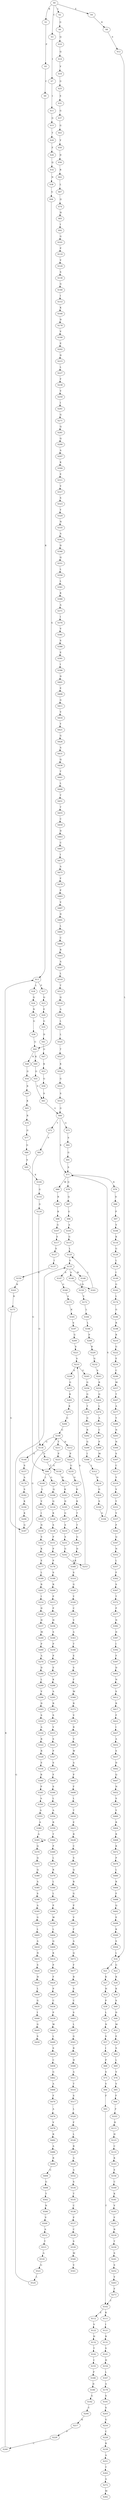 strict digraph  {
	S0 -> S1 [ label = K ];
	S0 -> S2 [ label = L ];
	S0 -> S3 [ label = C ];
	S0 -> S4 [ label = E ];
	S1 -> S5 [ label = P ];
	S2 -> S6 [ label = G ];
	S3 -> S7 [ label = I ];
	S4 -> S8 [ label = K ];
	S5 -> S9 [ label = C ];
	S6 -> S10 [ label = Q ];
	S7 -> S11 [ label = I ];
	S8 -> S12 [ label = S ];
	S9 -> S13 [ label = R ];
	S10 -> S14 [ label = Q ];
	S11 -> S15 [ label = G ];
	S12 -> S16 [ label = L ];
	S13 -> S17 [ label = P ];
	S13 -> S18 [ label = L ];
	S14 -> S19 [ label = V ];
	S15 -> S20 [ label = T ];
	S16 -> S21 [ label = L ];
	S16 -> S22 [ label = G ];
	S17 -> S23 [ label = Q ];
	S18 -> S24 [ label = Q ];
	S19 -> S25 [ label = G ];
	S20 -> S26 [ label = F ];
	S21 -> S27 [ label = K ];
	S22 -> S28 [ label = K ];
	S23 -> S29 [ label = E ];
	S24 -> S30 [ label = N ];
	S25 -> S31 [ label = E ];
	S26 -> S32 [ label = Q ];
	S27 -> S33 [ label = H ];
	S28 -> S34 [ label = K ];
	S29 -> S35 [ label = G ];
	S30 -> S36 [ label = G ];
	S31 -> S37 [ label = G ];
	S32 -> S38 [ label = N ];
	S33 -> S39 [ label = P ];
	S34 -> S40 [ label = S ];
	S35 -> S41 [ label = D ];
	S36 -> S42 [ label = G ];
	S37 -> S43 [ label = G ];
	S38 -> S44 [ label = G ];
	S39 -> S45 [ label = L ];
	S40 -> S46 [ label = D ];
	S41 -> S47 [ label = G ];
	S42 -> S48 [ label = N ];
	S42 -> S49 [ label = K ];
	S43 -> S50 [ label = V ];
	S44 -> S42 [ label = G ];
	S45 -> S51 [ label = N ];
	S46 -> S52 [ label = M ];
	S47 -> S53 [ label = K ];
	S48 -> S54 [ label = G ];
	S49 -> S55 [ label = G ];
	S50 -> S56 [ label = D ];
	S51 -> S57 [ label = S ];
	S52 -> S58 [ label = E ];
	S53 -> S59 [ label = G ];
	S54 -> S60 [ label = R ];
	S55 -> S61 [ label = S ];
	S56 -> S62 [ label = R ];
	S57 -> S63 [ label = I ];
	S58 -> S64 [ label = S ];
	S59 -> S61 [ label = S ];
	S60 -> S65 [ label = K ];
	S61 -> S66 [ label = G ];
	S62 -> S67 [ label = L ];
	S63 -> S68 [ label = P ];
	S64 -> S69 [ label = L ];
	S65 -> S70 [ label = R ];
	S66 -> S71 [ label = S ];
	S66 -> S72 [ label = T ];
	S66 -> S73 [ label = G ];
	S67 -> S74 [ label = Q ];
	S68 -> S75 [ label = S ];
	S69 -> S76 [ label = V ];
	S70 -> S77 [ label = G ];
	S71 -> S78 [ label = G ];
	S71 -> S79 [ label = K ];
	S71 -> S80 [ label = M ];
	S72 -> S81 [ label = P ];
	S73 -> S82 [ label = S ];
	S74 -> S83 [ label = H ];
	S75 -> S84 [ label = V ];
	S76 -> S85 [ label = V ];
	S77 -> S86 [ label = G ];
	S78 -> S87 [ label = Q ];
	S79 -> S88 [ label = D ];
	S80 -> S89 [ label = R ];
	S81 -> S90 [ label = G ];
	S82 -> S91 [ label = G ];
	S83 -> S92 [ label = I ];
	S84 -> S93 [ label = F ];
	S85 -> S94 [ label = F ];
	S86 -> S95 [ label = S ];
	S87 -> S96 [ label = G ];
	S88 -> S97 [ label = P ];
	S89 -> S98 [ label = K ];
	S90 -> S99 [ label = G ];
	S90 -> S100 [ label = L ];
	S91 -> S71 [ label = S ];
	S92 -> S101 [ label = G ];
	S93 -> S102 [ label = T ];
	S94 -> S103 [ label = F ];
	S95 -> S104 [ label = K ];
	S96 -> S105 [ label = A ];
	S97 -> S106 [ label = V ];
	S98 -> S107 [ label = G ];
	S99 -> S108 [ label = Q ];
	S100 -> S109 [ label = L ];
	S101 -> S110 [ label = P ];
	S102 -> S111 [ label = K ];
	S102 -> S112 [ label = E ];
	S103 -> S113 [ label = H ];
	S104 -> S114 [ label = G ];
	S105 -> S115 [ label = G ];
	S106 -> S116 [ label = K ];
	S107 -> S117 [ label = E ];
	S108 -> S118 [ label = Q ];
	S109 -> S119 [ label = V ];
	S110 -> S120 [ label = V ];
	S111 -> S121 [ label = I ];
	S112 -> S122 [ label = V ];
	S113 -> S123 [ label = H ];
	S114 -> S124 [ label = G ];
	S115 -> S125 [ label = L ];
	S116 -> S126 [ label = G ];
	S117 -> S127 [ label = S ];
	S118 -> S128 [ label = K ];
	S119 -> S129 [ label = I ];
	S120 -> S130 [ label = S ];
	S121 -> S131 [ label = R ];
	S122 -> S132 [ label = H ];
	S123 -> S133 [ label = C ];
	S124 -> S134 [ label = G ];
	S125 -> S135 [ label = G ];
	S126 -> S136 [ label = L ];
	S127 -> S137 [ label = I ];
	S128 -> S138 [ label = S ];
	S129 -> S139 [ label = N ];
	S130 -> S140 [ label = G ];
	S131 -> S141 [ label = S ];
	S132 -> S142 [ label = T ];
	S133 -> S143 [ label = K ];
	S134 -> S144 [ label = E ];
	S134 -> S145 [ label = V ];
	S135 -> S146 [ label = W ];
	S135 -> S147 [ label = S ];
	S135 -> S148 [ label = A ];
	S136 -> S149 [ label = I ];
	S137 -> S150 [ label = S ];
	S138 -> S151 [ label = P ];
	S139 -> S152 [ label = S ];
	S140 -> S153 [ label = I ];
	S141 -> S154 [ label = H ];
	S142 -> S155 [ label = C ];
	S143 -> S156 [ label = E ];
	S144 -> S157 [ label = S ];
	S145 -> S158 [ label = T ];
	S146 -> S159 [ label = A ];
	S147 -> S160 [ label = G ];
	S148 -> S161 [ label = G ];
	S149 -> S162 [ label = G ];
	S150 -> S163 [ label = K ];
	S151 -> S164 [ label = P ];
	S152 -> S165 [ label = K ];
	S153 -> S166 [ label = K ];
	S154 -> S167 [ label = L ];
	S155 -> S168 [ label = P ];
	S156 -> S169 [ label = C ];
	S157 -> S170 [ label = A ];
	S158 -> S171 [ label = N ];
	S159 -> S172 [ label = Y ];
	S160 -> S173 [ label = A ];
	S161 -> S125 [ label = L ];
	S162 -> S174 [ label = L ];
	S163 -> S175 [ label = K ];
	S164 -> S176 [ label = P ];
	S165 -> S177 [ label = E ];
	S166 -> S178 [ label = D ];
	S167 -> S179 [ label = A ];
	S168 -> S180 [ label = D ];
	S169 -> S181 [ label = K ];
	S170 -> S182 [ label = S ];
	S171 -> S183 [ label = K ];
	S172 -> S184 [ label = L ];
	S173 -> S185 [ label = K ];
	S174 -> S186 [ label = G ];
	S175 -> S187 [ label = G ];
	S176 -> S188 [ label = S ];
	S177 -> S189 [ label = L ];
	S178 -> S190 [ label = V ];
	S179 -> S191 [ label = S ];
	S180 -> S192 [ label = G ];
	S181 -> S193 [ label = V ];
	S182 -> S194 [ label = K ];
	S183 -> S195 [ label = D ];
	S184 -> S196 [ label = L ];
	S185 -> S197 [ label = S ];
	S186 -> S198 [ label = R ];
	S187 -> S199 [ label = G ];
	S188 -> S200 [ label = R ];
	S189 -> S201 [ label = R ];
	S190 -> S202 [ label = E ];
	S191 -> S203 [ label = S ];
	S192 -> S204 [ label = C ];
	S193 -> S205 [ label = F ];
	S194 -> S206 [ label = K ];
	S195 -> S207 [ label = G ];
	S196 -> S208 [ label = P ];
	S197 -> S209 [ label = G ];
	S198 -> S210 [ label = R ];
	S199 -> S211 [ label = T ];
	S199 -> S134 [ label = G ];
	S199 -> S212 [ label = D ];
	S200 -> S213 [ label = P ];
	S201 -> S214 [ label = I ];
	S202 -> S215 [ label = D ];
	S203 -> S216 [ label = G ];
	S204 -> S217 [ label = K ];
	S205 -> S218 [ label = R ];
	S206 -> S187 [ label = G ];
	S207 -> S219 [ label = S ];
	S208 -> S220 [ label = R ];
	S209 -> S221 [ label = S ];
	S210 -> S222 [ label = G ];
	S211 -> S223 [ label = P ];
	S212 -> S224 [ label = P ];
	S213 -> S225 [ label = P ];
	S214 -> S226 [ label = D ];
	S215 -> S227 [ label = L ];
	S216 -> S228 [ label = C ];
	S217 -> S229 [ label = P ];
	S218 -> S230 [ label = T ];
	S219 -> S231 [ label = S ];
	S220 -> S232 [ label = G ];
	S221 -> S233 [ label = A ];
	S222 -> S234 [ label = E ];
	S223 -> S90 [ label = G ];
	S224 -> S235 [ label = G ];
	S225 -> S236 [ label = H ];
	S226 -> S237 [ label = H ];
	S227 -> S238 [ label = F ];
	S228 -> S239 [ label = R ];
	S229 -> S240 [ label = C ];
	S230 -> S241 [ label = S ];
	S231 -> S242 [ label = G ];
	S232 -> S243 [ label = S ];
	S233 -> S244 [ label = S ];
	S233 -> S245 [ label = G ];
	S234 -> S246 [ label = C ];
	S235 -> S247 [ label = G ];
	S236 -> S248 [ label = S ];
	S237 -> S249 [ label = M ];
	S238 -> S250 [ label = V ];
	S239 -> S251 [ label = A ];
	S240 -> S13 [ label = R ];
	S241 -> S252 [ label = S ];
	S242 -> S253 [ label = S ];
	S243 -> S254 [ label = R ];
	S244 -> S255 [ label = G ];
	S245 -> S256 [ label = G ];
	S246 -> S257 [ label = M ];
	S247 -> S258 [ label = D ];
	S248 -> S259 [ label = P ];
	S249 -> S260 [ label = P ];
	S250 -> S261 [ label = I ];
	S251 -> S262 [ label = T ];
	S252 -> S263 [ label = V ];
	S253 -> S233 [ label = A ];
	S254 -> S264 [ label = Q ];
	S255 -> S265 [ label = K ];
	S256 -> S266 [ label = G ];
	S257 -> S267 [ label = T ];
	S258 -> S268 [ label = K ];
	S259 -> S269 [ label = P ];
	S260 -> S270 [ label = A ];
	S261 -> S271 [ label = G ];
	S262 -> S272 [ label = A ];
	S263 -> S273 [ label = F ];
	S264 -> S274 [ label = L ];
	S265 -> S275 [ label = K ];
	S266 -> S276 [ label = T ];
	S267 -> S277 [ label = A ];
	S268 -> S278 [ label = T ];
	S269 -> S279 [ label = E ];
	S270 -> S280 [ label = D ];
	S271 -> S281 [ label = Q ];
	S272 -> S282 [ label = M ];
	S273 -> S102 [ label = T ];
	S274 -> S283 [ label = A ];
	S275 -> S284 [ label = G ];
	S276 -> S285 [ label = G ];
	S277 -> S286 [ label = Y ];
	S278 -> S287 [ label = T ];
	S279 -> S288 [ label = K ];
	S280 -> S289 [ label = L ];
	S281 -> S290 [ label = Q ];
	S283 -> S291 [ label = C ];
	S284 -> S199 [ label = G ];
	S285 -> S292 [ label = R ];
	S286 -> S293 [ label = N ];
	S287 -> S294 [ label = G ];
	S288 -> S295 [ label = A ];
	S289 -> S296 [ label = V ];
	S290 -> S297 [ label = A ];
	S291 -> S298 [ label = P ];
	S292 -> S299 [ label = G ];
	S293 -> S300 [ label = N ];
	S294 -> S301 [ label = D ];
	S295 -> S302 [ label = R ];
	S296 -> S303 [ label = D ];
	S297 -> S304 [ label = K ];
	S298 -> S305 [ label = M ];
	S299 -> S306 [ label = I ];
	S300 -> S307 [ label = S ];
	S301 -> S308 [ label = K ];
	S302 -> S309 [ label = S ];
	S303 -> S310 [ label = S ];
	S304 -> S311 [ label = E ];
	S306 -> S312 [ label = L ];
	S307 -> S313 [ label = C ];
	S308 -> S314 [ label = S ];
	S309 -> S315 [ label = V ];
	S310 -> S316 [ label = A ];
	S311 -> S317 [ label = V ];
	S312 -> S318 [ label = N ];
	S313 -> S319 [ label = Y ];
	S314 -> S320 [ label = G ];
	S315 -> S321 [ label = S ];
	S316 -> S322 [ label = R ];
	S317 -> S323 [ label = S ];
	S318 -> S324 [ label = G ];
	S319 -> S325 [ label = V ];
	S320 -> S326 [ label = Y ];
	S321 -> S327 [ label = P ];
	S322 -> S328 [ label = R ];
	S323 -> S329 [ label = Y ];
	S324 -> S330 [ label = S ];
	S325 -> S331 [ label = Y ];
	S326 -> S332 [ label = C ];
	S327 -> S333 [ label = S ];
	S328 -> S334 [ label = E ];
	S329 -> S335 [ label = N ];
	S330 -> S336 [ label = G ];
	S331 -> S337 [ label = V ];
	S332 -> S338 [ label = V ];
	S333 -> S339 [ label = F ];
	S334 -> S340 [ label = R ];
	S335 -> S341 [ label = A ];
	S336 -> S71 [ label = S ];
	S337 -> S342 [ label = P ];
	S338 -> S343 [ label = A ];
	S339 -> S344 [ label = S ];
	S340 -> S345 [ label = P ];
	S341 -> S346 [ label = D ];
	S342 -> S347 [ label = Q ];
	S343 -> S348 [ label = T ];
	S344 -> S349 [ label = L ];
	S345 -> S350 [ label = A ];
	S346 -> S351 [ label = Q ];
	S347 -> S352 [ label = N ];
	S348 -> S353 [ label = E ];
	S349 -> S354 [ label = A ];
	S350 -> S355 [ label = A ];
	S351 -> S356 [ label = L ];
	S352 -> S357 [ label = L ];
	S353 -> S358 [ label = S ];
	S354 -> S359 [ label = R ];
	S355 -> S360 [ label = A ];
	S356 -> S361 [ label = L ];
	S357 -> S362 [ label = F ];
	S358 -> S363 [ label = F ];
	S359 -> S364 [ label = T ];
	S360 -> S365 [ label = A ];
	S361 -> S366 [ label = K ];
	S362 -> S367 [ label = S ];
	S363 -> S368 [ label = M ];
	S364 -> S369 [ label = P ];
	S365 -> S370 [ label = Q ];
	S365 -> S365 [ label = A ];
	S366 -> S371 [ label = A ];
	S367 -> S372 [ label = T ];
	S368 -> S373 [ label = R ];
	S369 -> S374 [ label = L ];
	S370 -> S375 [ label = Q ];
	S371 -> S376 [ label = I ];
	S372 -> S377 [ label = P ];
	S373 -> S378 [ label = V ];
	S374 -> S379 [ label = R ];
	S375 -> S380 [ label = Q ];
	S376 -> S381 [ label = V ];
	S377 -> S382 [ label = N ];
	S378 -> S383 [ label = R ];
	S379 -> S384 [ label = L ];
	S380 -> S385 [ label = A ];
	S381 -> S386 [ label = S ];
	S382 -> S387 [ label = D ];
	S383 -> S388 [ label = V ];
	S384 -> S389 [ label = L ];
	S385 -> S390 [ label = S ];
	S386 -> S391 [ label = E ];
	S387 -> S392 [ label = I ];
	S388 -> S393 [ label = W ];
	S389 -> S394 [ label = P ];
	S390 -> S395 [ label = A ];
	S391 -> S396 [ label = I ];
	S392 -> S397 [ label = F ];
	S393 -> S398 [ label = A ];
	S394 -> S399 [ label = W ];
	S395 -> S400 [ label = G ];
	S396 -> S401 [ label = D ];
	S397 -> S402 [ label = D ];
	S398 -> S403 [ label = P ];
	S399 -> S404 [ label = L ];
	S400 -> S405 [ label = L ];
	S401 -> S406 [ label = E ];
	S402 -> S407 [ label = N ];
	S403 -> S408 [ label = F ];
	S404 -> S409 [ label = Q ];
	S405 -> S410 [ label = A ];
	S406 -> S411 [ label = G ];
	S407 -> S412 [ label = S ];
	S408 -> S413 [ label = L ];
	S409 -> S414 [ label = K ];
	S410 -> S415 [ label = N ];
	S411 -> S416 [ label = V ];
	S412 -> S417 [ label = R ];
	S413 -> S418 [ label = T ];
	S414 -> S419 [ label = P ];
	S415 -> S420 [ label = S ];
	S416 -> S421 [ label = Y ];
	S417 -> S422 [ label = F ];
	S418 -> S423 [ label = E ];
	S419 -> S424 [ label = F ];
	S420 -> S425 [ label = H ];
	S421 -> S426 [ label = G ];
	S422 -> S427 [ label = I ];
	S423 -> S428 [ label = R ];
	S424 -> S429 [ label = P ];
	S425 -> S430 [ label = L ];
	S426 -> S431 [ label = A ];
	S427 -> S432 [ label = A ];
	S428 -> S433 [ label = C ];
	S429 -> S434 [ label = C ];
	S430 -> S435 [ label = G ];
	S431 -> S436 [ label = Q ];
	S432 -> S437 [ label = S ];
	S433 -> S438 [ label = S ];
	S434 -> S439 [ label = P ];
	S435 -> S440 [ label = I ];
	S436 -> S441 [ label = T ];
	S437 -> S442 [ label = D ];
	S438 -> S443 [ label = Q ];
	S439 -> S444 [ label = W ];
	S440 -> S445 [ label = G ];
	S441 -> S446 [ label = L ];
	S442 -> S447 [ label = Q ];
	S443 -> S448 [ label = R ];
	S444 -> S449 [ label = L ];
	S445 -> S450 [ label = S ];
	S446 -> S451 [ label = T ];
	S447 -> S452 [ label = N ];
	S448 -> S453 [ label = G ];
	S449 -> S454 [ label = S ];
	S451 -> S455 [ label = T ];
	S452 -> S456 [ label = S ];
	S453 -> S457 [ label = P ];
	S454 -> S458 [ label = C ];
	S455 -> S459 [ label = C ];
	S456 -> S460 [ label = Y ];
	S457 -> S461 [ label = V ];
	S458 -> S462 [ label = G ];
	S459 -> S463 [ label = D ];
	S460 -> S464 [ label = R ];
	S461 -> S465 [ label = F ];
	S462 -> S466 [ label = A ];
	S463 -> S467 [ label = C ];
	S464 -> S468 [ label = R ];
	S465 -> S469 [ label = A ];
	S466 -> S470 [ label = F ];
	S467 -> S471 [ label = I ];
	S468 -> S472 [ label = K ];
	S469 -> S473 [ label = Q ];
	S470 -> S474 [ label = A ];
	S471 -> S475 [ label = A ];
	S472 -> S476 [ label = P ];
	S473 -> S477 [ label = F ];
	S474 -> S478 [ label = V ];
	S475 -> S479 [ label = F ];
	S476 -> S480 [ label = L ];
	S477 -> S481 [ label = R ];
	S478 -> S482 [ label = R ];
	S479 -> S483 [ label = P ];
	S480 -> S484 [ label = R ];
	S481 -> S485 [ label = S ];
	S482 -> S486 [ label = A ];
	S483 -> S487 [ label = V ];
	S484 -> S488 [ label = F ];
	S485 -> S489 [ label = C ];
	S486 -> S490 [ label = R ];
	S487 -> S491 [ label = D ];
	S488 -> S492 [ label = Q ];
	S489 -> S493 [ label = S ];
	S490 -> S494 [ label = G ];
	S491 -> S495 [ label = L ];
	S492 -> S496 [ label = E ];
	S493 -> S497 [ label = L ];
	S494 -> S498 [ label = G ];
	S495 -> S499 [ label = C ];
	S496 -> S500 [ label = K ];
	S497 -> S501 [ label = G ];
	S498 -> S502 [ label = T ];
	S499 -> S503 [ label = R ];
	S500 -> S504 [ label = S ];
	S501 -> S505 [ label = R ];
	S502 -> S506 [ label = N ];
	S503 -> S507 [ label = A ];
	S504 -> S16 [ label = L ];
	S505 -> S508 [ label = H ];
	S506 -> S509 [ label = V ];
	S507 -> S510 [ label = L ];
	S508 -> S511 [ label = A ];
	S509 -> S512 [ label = A ];
	S510 -> S513 [ label = T ];
	S511 -> S514 [ label = T ];
	S512 -> S515 [ label = T ];
	S513 -> S516 [ label = Q ];
	S514 -> S517 [ label = S ];
	S515 -> S518 [ label = A ];
	S516 -> S519 [ label = A ];
	S517 -> S520 [ label = L ];
	S518 -> S521 [ label = G ];
	S519 -> S522 [ label = L ];
	S520 -> S523 [ label = F ];
	S521 -> S524 [ label = L ];
	S522 -> S525 [ label = L ];
	S523 -> S526 [ label = L ];
	S524 -> S135 [ label = G ];
	S525 -> S527 [ label = T ];
	S526 -> S528 [ label = R ];
	S527 -> S529 [ label = K ];
	S528 -> S530 [ label = A ];
	S529 -> S531 [ label = G ];
	S530 -> S532 [ label = A ];
	S531 -> S533 [ label = S ];
	S532 -> S534 [ label = S ];
	S533 -> S66 [ label = G ];
	S534 -> S535 [ label = T ];
	S535 -> S536 [ label = C ];
	S536 -> S537 [ label = P ];
	S537 -> S538 [ label = C ];
	S538 -> S539 [ label = S ];
	S539 -> S540 [ label = M ];
	S540 -> S541 [ label = V ];
}
